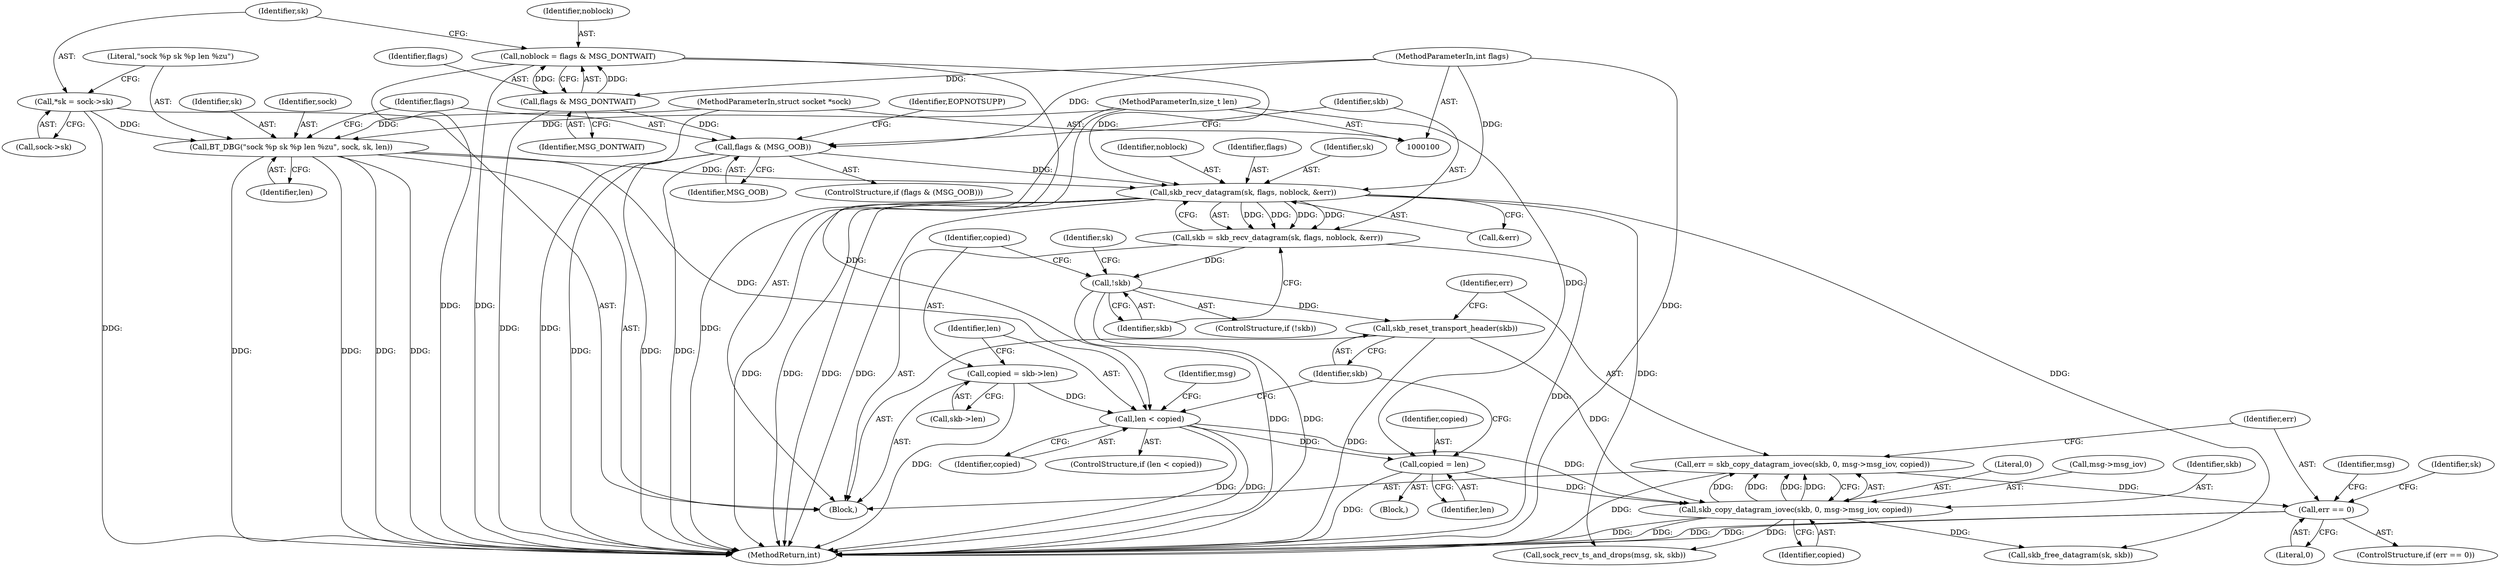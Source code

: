 digraph "0_linux_f3d3342602f8bcbf37d7c46641cb9bca7618eb1c_6@API" {
"1000176" [label="(Call,err = skb_copy_datagram_iovec(skb, 0, msg->msg_iov, copied))"];
"1000178" [label="(Call,skb_copy_datagram_iovec(skb, 0, msg->msg_iov, copied))"];
"1000174" [label="(Call,skb_reset_transport_header(skb))"];
"1000143" [label="(Call,!skb)"];
"1000134" [label="(Call,skb = skb_recv_datagram(sk, flags, noblock, &err))"];
"1000136" [label="(Call,skb_recv_datagram(sk, flags, noblock, &err))"];
"1000122" [label="(Call,BT_DBG(\"sock %p sk %p len %zu\", sock, sk, len))"];
"1000102" [label="(MethodParameterIn,struct socket *sock)"];
"1000114" [label="(Call,*sk = sock->sk)"];
"1000104" [label="(MethodParameterIn,size_t len)"];
"1000128" [label="(Call,flags & (MSG_OOB))"];
"1000110" [label="(Call,flags & MSG_DONTWAIT)"];
"1000105" [label="(MethodParameterIn,int flags)"];
"1000108" [label="(Call,noblock = flags & MSG_DONTWAIT)"];
"1000162" [label="(Call,len < copied)"];
"1000156" [label="(Call,copied = skb->len)"];
"1000171" [label="(Call,copied = len)"];
"1000186" [label="(Call,err == 0)"];
"1000142" [label="(ControlStructure,if (!skb))"];
"1000175" [label="(Identifier,skb)"];
"1000149" [label="(Identifier,sk)"];
"1000139" [label="(Identifier,noblock)"];
"1000129" [label="(Identifier,flags)"];
"1000130" [label="(Identifier,MSG_OOB)"];
"1000111" [label="(Identifier,flags)"];
"1000161" [label="(ControlStructure,if (len < copied))"];
"1000158" [label="(Call,skb->len)"];
"1000165" [label="(Block,)"];
"1000163" [label="(Identifier,len)"];
"1000114" [label="(Call,*sk = sock->sk)"];
"1000208" [label="(Call,skb_free_datagram(sk, skb))"];
"1000106" [label="(Block,)"];
"1000212" [label="(MethodReturn,int)"];
"1000172" [label="(Identifier,copied)"];
"1000162" [label="(Call,len < copied)"];
"1000105" [label="(MethodParameterIn,int flags)"];
"1000125" [label="(Identifier,sk)"];
"1000156" [label="(Call,copied = skb->len)"];
"1000143" [label="(Call,!skb)"];
"1000180" [label="(Literal,0)"];
"1000157" [label="(Identifier,copied)"];
"1000171" [label="(Call,copied = len)"];
"1000134" [label="(Call,skb = skb_recv_datagram(sk, flags, noblock, &err))"];
"1000122" [label="(Call,BT_DBG(\"sock %p sk %p len %zu\", sock, sk, len))"];
"1000108" [label="(Call,noblock = flags & MSG_DONTWAIT)"];
"1000115" [label="(Identifier,sk)"];
"1000104" [label="(MethodParameterIn,size_t len)"];
"1000144" [label="(Identifier,skb)"];
"1000102" [label="(MethodParameterIn,struct socket *sock)"];
"1000173" [label="(Identifier,len)"];
"1000126" [label="(Identifier,len)"];
"1000186" [label="(Call,err == 0)"];
"1000185" [label="(ControlStructure,if (err == 0))"];
"1000176" [label="(Call,err = skb_copy_datagram_iovec(skb, 0, msg->msg_iov, copied))"];
"1000174" [label="(Call,skb_reset_transport_header(skb))"];
"1000110" [label="(Call,flags & MSG_DONTWAIT)"];
"1000181" [label="(Call,msg->msg_iov)"];
"1000135" [label="(Identifier,skb)"];
"1000123" [label="(Literal,\"sock %p sk %p len %zu\")"];
"1000128" [label="(Call,flags & (MSG_OOB))"];
"1000136" [label="(Call,skb_recv_datagram(sk, flags, noblock, &err))"];
"1000124" [label="(Identifier,sock)"];
"1000168" [label="(Identifier,msg)"];
"1000116" [label="(Call,sock->sk)"];
"1000133" [label="(Identifier,EOPNOTSUPP)"];
"1000209" [label="(Identifier,sk)"];
"1000187" [label="(Identifier,err)"];
"1000184" [label="(Identifier,copied)"];
"1000188" [label="(Literal,0)"];
"1000191" [label="(Identifier,msg)"];
"1000190" [label="(Call,sock_recv_ts_and_drops(msg, sk, skb))"];
"1000109" [label="(Identifier,noblock)"];
"1000178" [label="(Call,skb_copy_datagram_iovec(skb, 0, msg->msg_iov, copied))"];
"1000177" [label="(Identifier,err)"];
"1000138" [label="(Identifier,flags)"];
"1000127" [label="(ControlStructure,if (flags & (MSG_OOB)))"];
"1000164" [label="(Identifier,copied)"];
"1000112" [label="(Identifier,MSG_DONTWAIT)"];
"1000179" [label="(Identifier,skb)"];
"1000137" [label="(Identifier,sk)"];
"1000140" [label="(Call,&err)"];
"1000176" -> "1000106"  [label="AST: "];
"1000176" -> "1000178"  [label="CFG: "];
"1000177" -> "1000176"  [label="AST: "];
"1000178" -> "1000176"  [label="AST: "];
"1000187" -> "1000176"  [label="CFG: "];
"1000176" -> "1000212"  [label="DDG: "];
"1000178" -> "1000176"  [label="DDG: "];
"1000178" -> "1000176"  [label="DDG: "];
"1000178" -> "1000176"  [label="DDG: "];
"1000178" -> "1000176"  [label="DDG: "];
"1000176" -> "1000186"  [label="DDG: "];
"1000178" -> "1000184"  [label="CFG: "];
"1000179" -> "1000178"  [label="AST: "];
"1000180" -> "1000178"  [label="AST: "];
"1000181" -> "1000178"  [label="AST: "];
"1000184" -> "1000178"  [label="AST: "];
"1000178" -> "1000212"  [label="DDG: "];
"1000178" -> "1000212"  [label="DDG: "];
"1000174" -> "1000178"  [label="DDG: "];
"1000162" -> "1000178"  [label="DDG: "];
"1000171" -> "1000178"  [label="DDG: "];
"1000178" -> "1000190"  [label="DDG: "];
"1000178" -> "1000208"  [label="DDG: "];
"1000174" -> "1000106"  [label="AST: "];
"1000174" -> "1000175"  [label="CFG: "];
"1000175" -> "1000174"  [label="AST: "];
"1000177" -> "1000174"  [label="CFG: "];
"1000174" -> "1000212"  [label="DDG: "];
"1000143" -> "1000174"  [label="DDG: "];
"1000143" -> "1000142"  [label="AST: "];
"1000143" -> "1000144"  [label="CFG: "];
"1000144" -> "1000143"  [label="AST: "];
"1000149" -> "1000143"  [label="CFG: "];
"1000157" -> "1000143"  [label="CFG: "];
"1000143" -> "1000212"  [label="DDG: "];
"1000143" -> "1000212"  [label="DDG: "];
"1000134" -> "1000143"  [label="DDG: "];
"1000134" -> "1000106"  [label="AST: "];
"1000134" -> "1000136"  [label="CFG: "];
"1000135" -> "1000134"  [label="AST: "];
"1000136" -> "1000134"  [label="AST: "];
"1000144" -> "1000134"  [label="CFG: "];
"1000134" -> "1000212"  [label="DDG: "];
"1000136" -> "1000134"  [label="DDG: "];
"1000136" -> "1000134"  [label="DDG: "];
"1000136" -> "1000134"  [label="DDG: "];
"1000136" -> "1000134"  [label="DDG: "];
"1000136" -> "1000140"  [label="CFG: "];
"1000137" -> "1000136"  [label="AST: "];
"1000138" -> "1000136"  [label="AST: "];
"1000139" -> "1000136"  [label="AST: "];
"1000140" -> "1000136"  [label="AST: "];
"1000136" -> "1000212"  [label="DDG: "];
"1000136" -> "1000212"  [label="DDG: "];
"1000136" -> "1000212"  [label="DDG: "];
"1000136" -> "1000212"  [label="DDG: "];
"1000122" -> "1000136"  [label="DDG: "];
"1000128" -> "1000136"  [label="DDG: "];
"1000105" -> "1000136"  [label="DDG: "];
"1000108" -> "1000136"  [label="DDG: "];
"1000136" -> "1000190"  [label="DDG: "];
"1000136" -> "1000208"  [label="DDG: "];
"1000122" -> "1000106"  [label="AST: "];
"1000122" -> "1000126"  [label="CFG: "];
"1000123" -> "1000122"  [label="AST: "];
"1000124" -> "1000122"  [label="AST: "];
"1000125" -> "1000122"  [label="AST: "];
"1000126" -> "1000122"  [label="AST: "];
"1000129" -> "1000122"  [label="CFG: "];
"1000122" -> "1000212"  [label="DDG: "];
"1000122" -> "1000212"  [label="DDG: "];
"1000122" -> "1000212"  [label="DDG: "];
"1000122" -> "1000212"  [label="DDG: "];
"1000102" -> "1000122"  [label="DDG: "];
"1000114" -> "1000122"  [label="DDG: "];
"1000104" -> "1000122"  [label="DDG: "];
"1000122" -> "1000162"  [label="DDG: "];
"1000102" -> "1000100"  [label="AST: "];
"1000102" -> "1000212"  [label="DDG: "];
"1000114" -> "1000106"  [label="AST: "];
"1000114" -> "1000116"  [label="CFG: "];
"1000115" -> "1000114"  [label="AST: "];
"1000116" -> "1000114"  [label="AST: "];
"1000123" -> "1000114"  [label="CFG: "];
"1000114" -> "1000212"  [label="DDG: "];
"1000104" -> "1000100"  [label="AST: "];
"1000104" -> "1000212"  [label="DDG: "];
"1000104" -> "1000162"  [label="DDG: "];
"1000104" -> "1000171"  [label="DDG: "];
"1000128" -> "1000127"  [label="AST: "];
"1000128" -> "1000130"  [label="CFG: "];
"1000129" -> "1000128"  [label="AST: "];
"1000130" -> "1000128"  [label="AST: "];
"1000133" -> "1000128"  [label="CFG: "];
"1000135" -> "1000128"  [label="CFG: "];
"1000128" -> "1000212"  [label="DDG: "];
"1000128" -> "1000212"  [label="DDG: "];
"1000128" -> "1000212"  [label="DDG: "];
"1000110" -> "1000128"  [label="DDG: "];
"1000105" -> "1000128"  [label="DDG: "];
"1000110" -> "1000108"  [label="AST: "];
"1000110" -> "1000112"  [label="CFG: "];
"1000111" -> "1000110"  [label="AST: "];
"1000112" -> "1000110"  [label="AST: "];
"1000108" -> "1000110"  [label="CFG: "];
"1000110" -> "1000212"  [label="DDG: "];
"1000110" -> "1000108"  [label="DDG: "];
"1000110" -> "1000108"  [label="DDG: "];
"1000105" -> "1000110"  [label="DDG: "];
"1000105" -> "1000100"  [label="AST: "];
"1000105" -> "1000212"  [label="DDG: "];
"1000108" -> "1000106"  [label="AST: "];
"1000109" -> "1000108"  [label="AST: "];
"1000115" -> "1000108"  [label="CFG: "];
"1000108" -> "1000212"  [label="DDG: "];
"1000108" -> "1000212"  [label="DDG: "];
"1000162" -> "1000161"  [label="AST: "];
"1000162" -> "1000164"  [label="CFG: "];
"1000163" -> "1000162"  [label="AST: "];
"1000164" -> "1000162"  [label="AST: "];
"1000168" -> "1000162"  [label="CFG: "];
"1000175" -> "1000162"  [label="CFG: "];
"1000162" -> "1000212"  [label="DDG: "];
"1000162" -> "1000212"  [label="DDG: "];
"1000156" -> "1000162"  [label="DDG: "];
"1000162" -> "1000171"  [label="DDG: "];
"1000156" -> "1000106"  [label="AST: "];
"1000156" -> "1000158"  [label="CFG: "];
"1000157" -> "1000156"  [label="AST: "];
"1000158" -> "1000156"  [label="AST: "];
"1000163" -> "1000156"  [label="CFG: "];
"1000156" -> "1000212"  [label="DDG: "];
"1000171" -> "1000165"  [label="AST: "];
"1000171" -> "1000173"  [label="CFG: "];
"1000172" -> "1000171"  [label="AST: "];
"1000173" -> "1000171"  [label="AST: "];
"1000175" -> "1000171"  [label="CFG: "];
"1000171" -> "1000212"  [label="DDG: "];
"1000186" -> "1000185"  [label="AST: "];
"1000186" -> "1000188"  [label="CFG: "];
"1000187" -> "1000186"  [label="AST: "];
"1000188" -> "1000186"  [label="AST: "];
"1000191" -> "1000186"  [label="CFG: "];
"1000209" -> "1000186"  [label="CFG: "];
"1000186" -> "1000212"  [label="DDG: "];
"1000186" -> "1000212"  [label="DDG: "];
}
